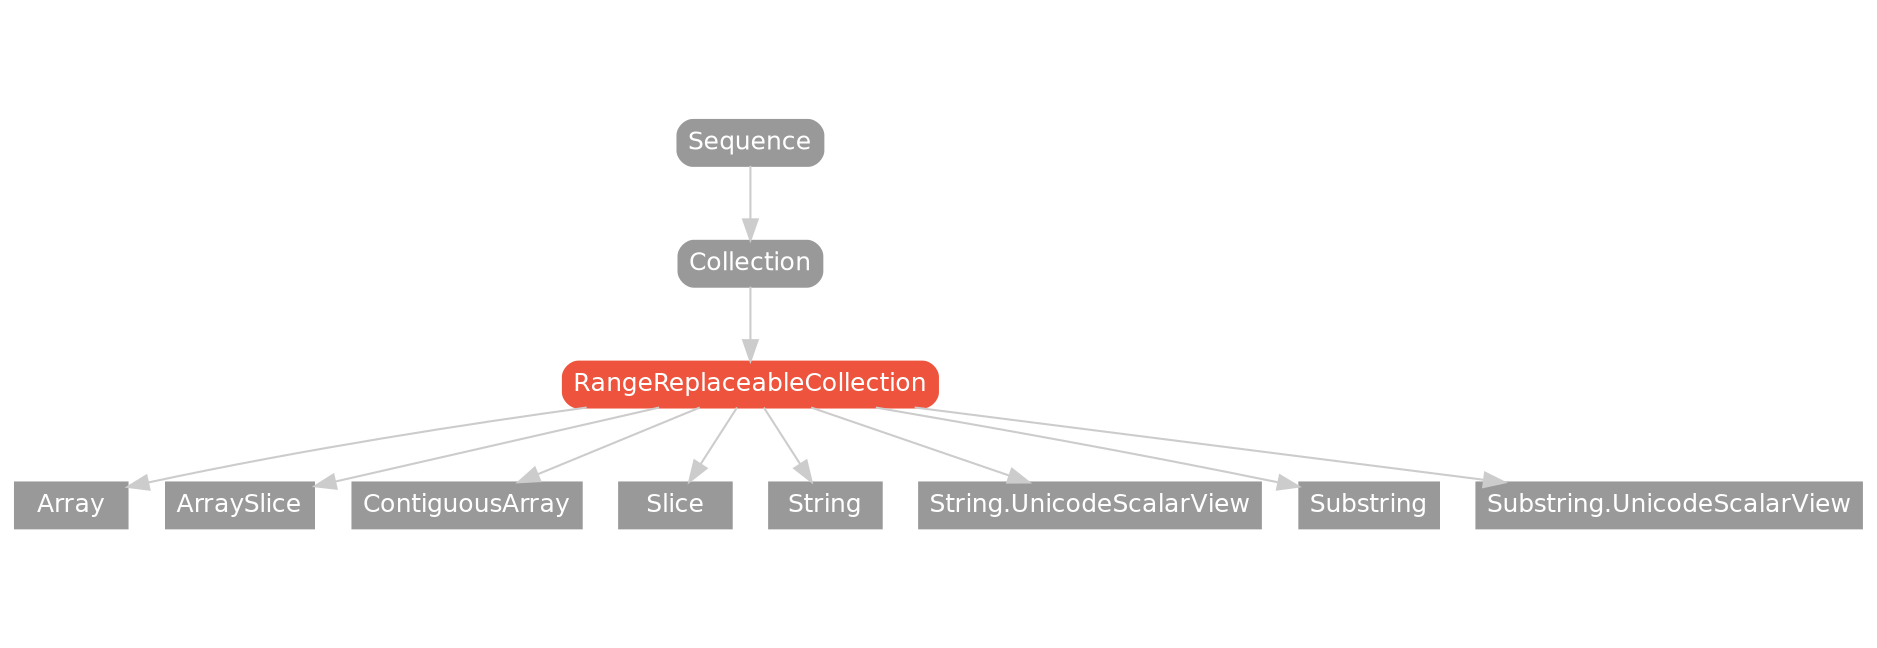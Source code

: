 strict digraph "RangeReplaceableCollection - Type Hierarchy - SwiftDoc.org" {
    pad="0.1,0.8"
    node [shape=box, style="filled,rounded", color="#999999", fillcolor="#999999", fontcolor=white, fontname=Helvetica, fontnames="Helvetica,sansserif", fontsize=12, margin="0.07,0.05", height="0.3"]
    edge [color="#cccccc"]
    "Array" [URL="/type/Array/hierarchy/", style=filled]
    "ArraySlice" [URL="/type/ArraySlice/hierarchy/", style=filled]
    "Collection" [URL="/protocol/Collection/hierarchy/"]
    "ContiguousArray" [URL="/type/ContiguousArray/hierarchy/", style=filled]
    "RangeReplaceableCollection" [URL="/protocol/RangeReplaceableCollection/", style="filled,rounded", fillcolor="#ee543d", color="#ee543d"]
    "Sequence" [URL="/protocol/Sequence/hierarchy/"]
    "Slice" [URL="/type/Slice/hierarchy/", style=filled]
    "String" [URL="/type/String/hierarchy/", style=filled]
    "String.UnicodeScalarView" [URL="/type/String.UnicodeScalarView/hierarchy/", style=filled]
    "Substring" [URL="/type/Substring/hierarchy/", style=filled]
    "Substring.UnicodeScalarView" [URL="/type/Substring.UnicodeScalarView/hierarchy/", style=filled]    "RangeReplaceableCollection" -> "Array"
    "RangeReplaceableCollection" -> "ArraySlice"
    "RangeReplaceableCollection" -> "ContiguousArray"
    "RangeReplaceableCollection" -> "Slice"
    "RangeReplaceableCollection" -> "String"
    "RangeReplaceableCollection" -> "Substring"
    "RangeReplaceableCollection" -> "String.UnicodeScalarView"
    "RangeReplaceableCollection" -> "Substring.UnicodeScalarView"
    "Collection" -> "RangeReplaceableCollection"
    "Sequence" -> "Collection"
    subgraph Types {
        rank = max; "Array"; "ArraySlice"; "ContiguousArray"; "Slice"; "String"; "Substring"; "String.UnicodeScalarView"; "Substring.UnicodeScalarView";
    }
}